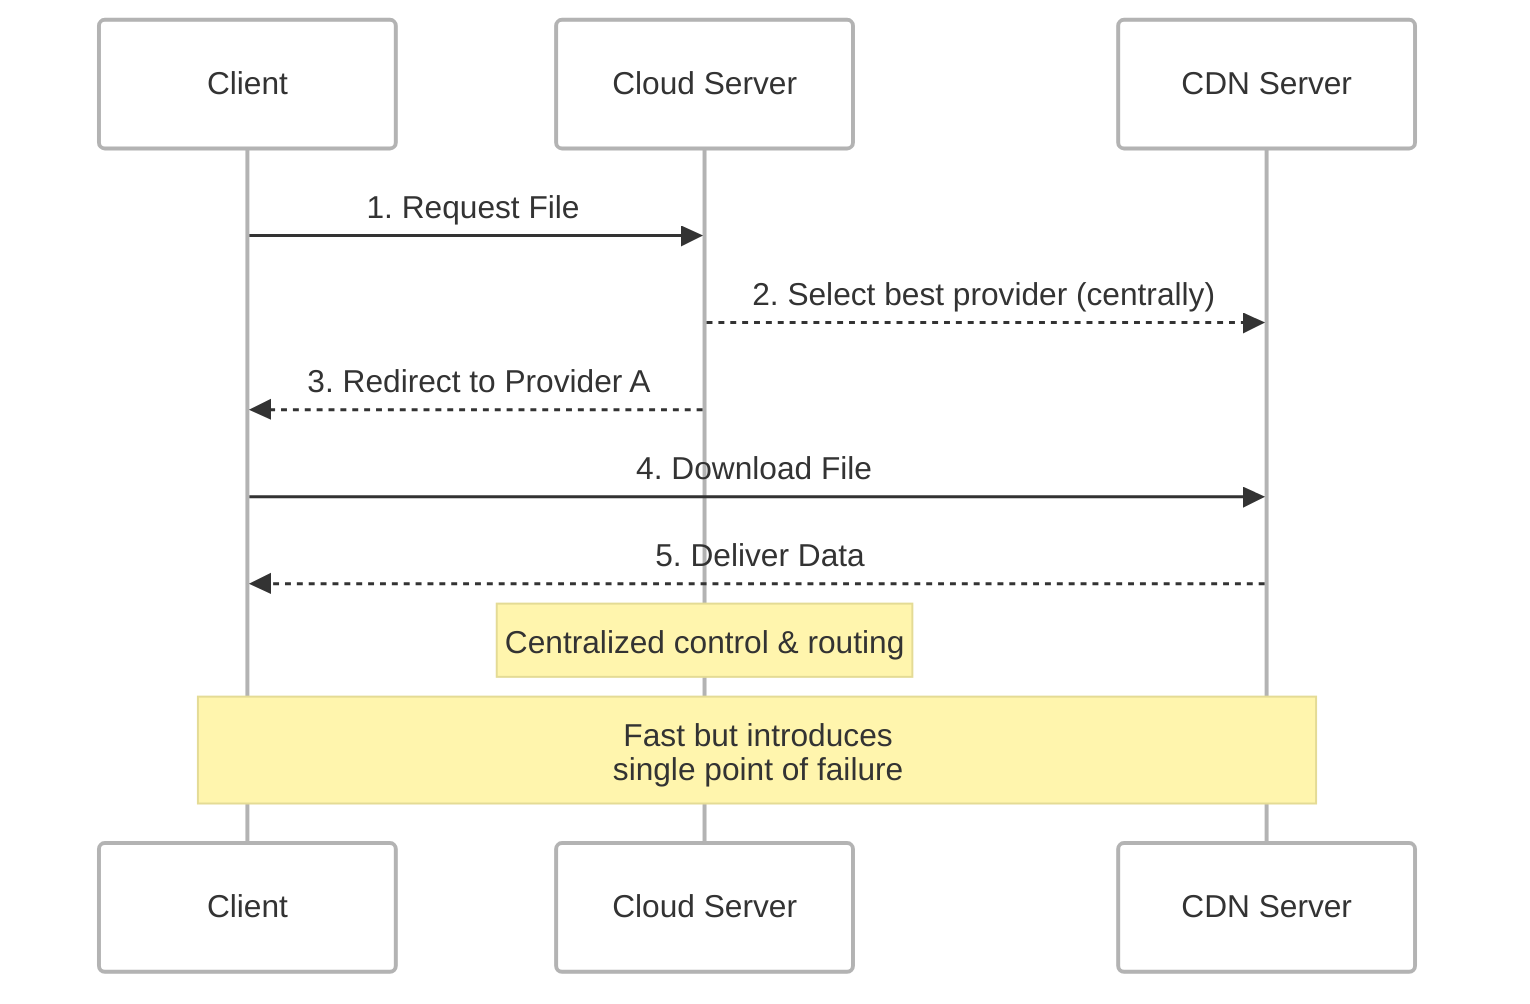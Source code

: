 ---
config:
  theme: neo
  look: handDrawn
---
sequenceDiagram
    participant Client
    participant ServerA as Cloud Server
    participant CDN as CDN Server
    Client->>ServerA: 1. Request File
    ServerA-->>CDN: 2. Select best provider (centrally)
    ServerA-->>Client: 3. Redirect to Provider A
    Client->>CDN: 4. Download File
    CDN-->>Client: 5. Deliver Data
    note over ServerA: Centralized control & routing  
    note over Client,CDN: Fast but introduces<br/>single point of failure